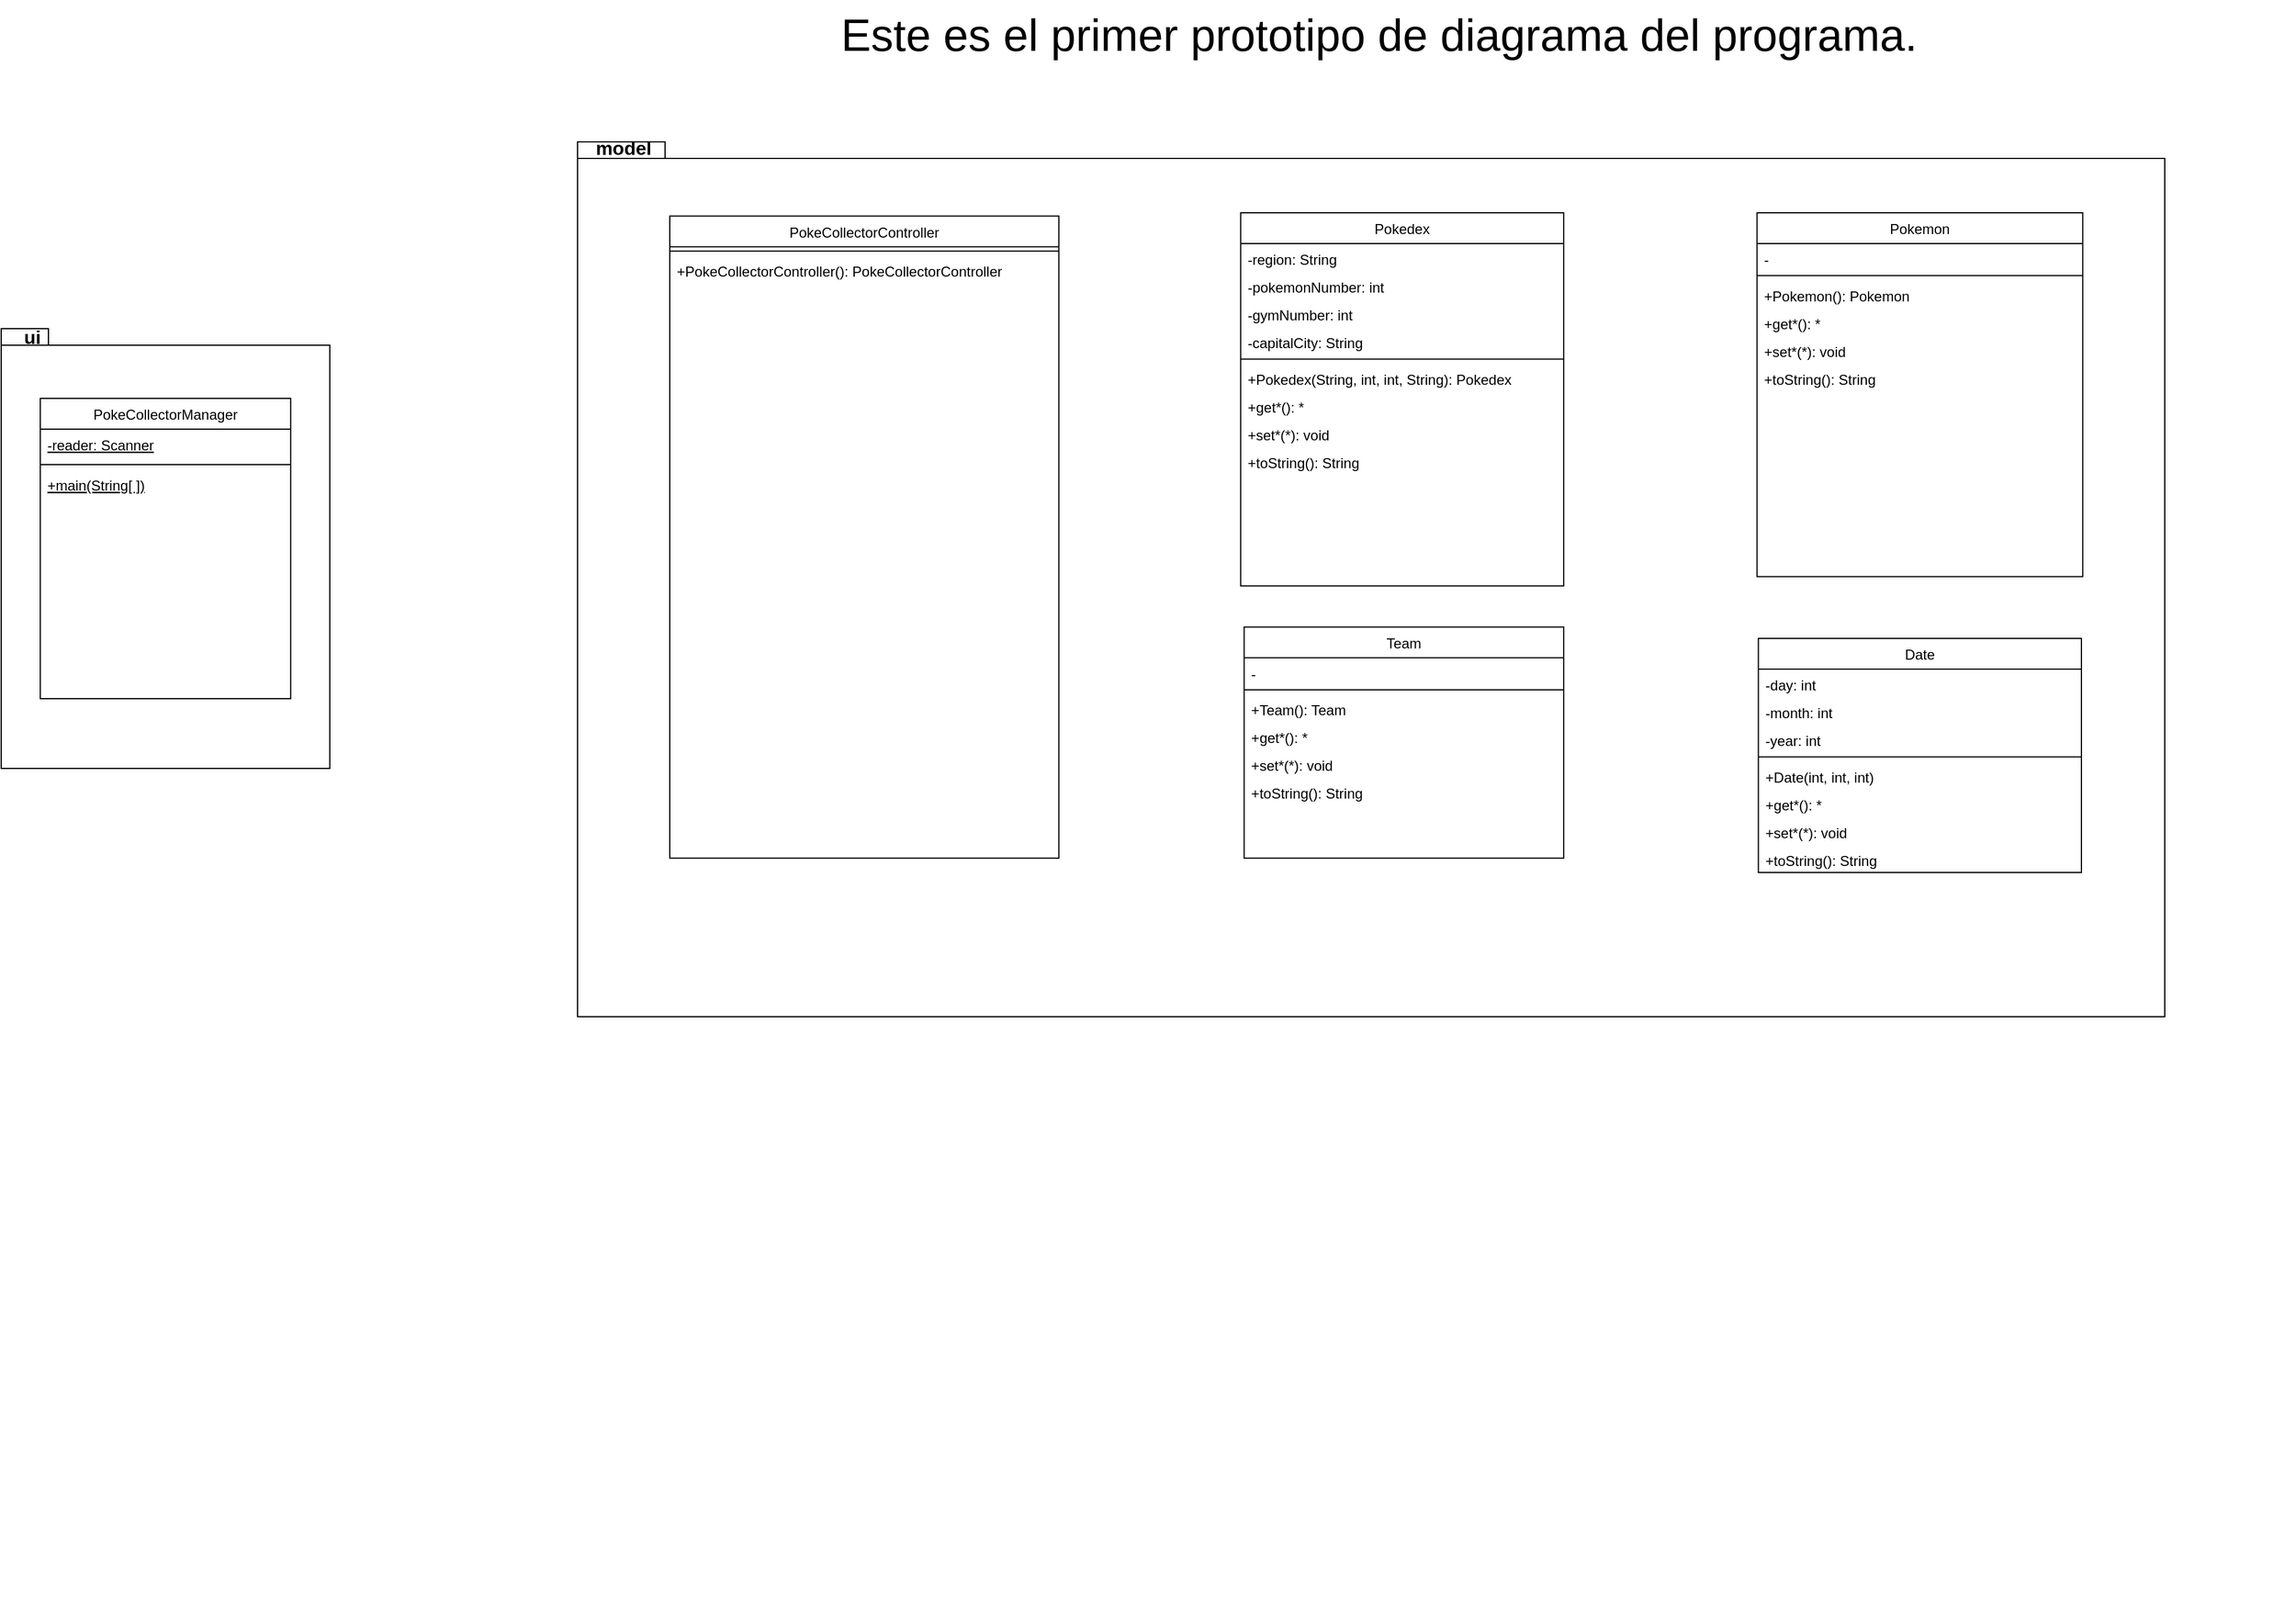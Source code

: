 <mxfile version="20.5.1" type="device"><diagram id="C5RBs43oDa-KdzZeNtuy" name="Page-1"><mxGraphModel dx="3720" dy="2642" grid="1" gridSize="10" guides="1" tooltips="1" connect="1" arrows="1" fold="1" page="1" pageScale="1" pageWidth="827" pageHeight="1169" math="0" shadow="0"><root><mxCell id="WIyWlLk6GJQsqaUBKTNV-0"/><mxCell id="WIyWlLk6GJQsqaUBKTNV-1" parent="WIyWlLk6GJQsqaUBKTNV-0"/><mxCell id="iSvfDCIpd0G1INtYwZN1-61" value="" style="group" parent="WIyWlLk6GJQsqaUBKTNV-1" vertex="1" connectable="0"><mxGeometry x="-500" y="98" width="450" height="473" as="geometry"/></mxCell><mxCell id="iSvfDCIpd0G1INtYwZN1-53" value="" style="shape=folder;fontStyle=1;spacingTop=10;tabWidth=40;tabHeight=14;tabPosition=left;html=1;" parent="iSvfDCIpd0G1INtYwZN1-61" vertex="1"><mxGeometry width="277.941" height="372" as="geometry"/></mxCell><mxCell id="iSvfDCIpd0G1INtYwZN1-55" value="ui" style="text;strokeColor=none;fillColor=none;html=1;fontSize=16;fontStyle=1;verticalAlign=middle;align=center;" parent="iSvfDCIpd0G1INtYwZN1-61" vertex="1"><mxGeometry x="13.235" width="26.471" height="14.308" as="geometry"/></mxCell><mxCell id="zkfFHV4jXpPFQw0GAbJ--0" value="PokeCollectorManager" style="swimlane;fontStyle=0;align=center;verticalAlign=top;childLayout=stackLayout;horizontal=1;startSize=26;horizontalStack=0;resizeParent=1;resizeLast=0;collapsible=1;marginBottom=0;rounded=0;shadow=0;strokeWidth=1;" parent="iSvfDCIpd0G1INtYwZN1-61" vertex="1"><mxGeometry x="33.088" y="59" width="211.765" height="254" as="geometry"><mxRectangle x="230" y="140" width="160" height="26" as="alternateBounds"/></mxGeometry></mxCell><mxCell id="GXTYJlBUm4R1N5sfBBOL-35" value="-reader: Scanner" style="text;align=left;verticalAlign=top;spacingLeft=4;spacingRight=4;overflow=hidden;rotatable=0;points=[[0,0.5],[1,0.5]];portConstraint=eastwest;fontStyle=4" parent="zkfFHV4jXpPFQw0GAbJ--0" vertex="1"><mxGeometry y="26" width="211.765" height="26" as="geometry"/></mxCell><mxCell id="zkfFHV4jXpPFQw0GAbJ--4" value="" style="line;html=1;strokeWidth=1;align=left;verticalAlign=middle;spacingTop=-1;spacingLeft=3;spacingRight=3;rotatable=0;labelPosition=right;points=[];portConstraint=eastwest;" parent="zkfFHV4jXpPFQw0GAbJ--0" vertex="1"><mxGeometry y="52" width="211.765" height="8" as="geometry"/></mxCell><mxCell id="zkfFHV4jXpPFQw0GAbJ--5" value="+main(String[ ])" style="text;align=left;verticalAlign=top;spacingLeft=4;spacingRight=4;overflow=hidden;rotatable=0;points=[[0,0.5],[1,0.5]];portConstraint=eastwest;fontStyle=4" parent="zkfFHV4jXpPFQw0GAbJ--0" vertex="1"><mxGeometry y="60" width="211.765" height="26" as="geometry"/></mxCell><mxCell id="iSvfDCIpd0G1INtYwZN1-60" value="" style="group;editable=0;" parent="WIyWlLk6GJQsqaUBKTNV-1" vertex="1" connectable="0"><mxGeometry x="-70" y="-60" width="1510" height="1240" as="geometry"/></mxCell><mxCell id="iSvfDCIpd0G1INtYwZN1-89" value="" style="endArrow=open;shadow=0;strokeWidth=1;rounded=0;endFill=1;edgeStyle=elbowEdgeStyle;elbow=vertical;" parent="iSvfDCIpd0G1INtYwZN1-60" edge="1"><mxGeometry x="0.5" y="41" relative="1" as="geometry"><mxPoint x="546.476" y="467.036" as="sourcePoint"/><mxPoint x="546.476" y="552.117" as="targetPoint"/><mxPoint x="-40" y="32" as="offset"/></mxGeometry></mxCell><mxCell id="iSvfDCIpd0G1INtYwZN1-90" value="1" style="resizable=0;align=left;verticalAlign=bottom;labelBackgroundColor=none;fontSize=12;" parent="iSvfDCIpd0G1INtYwZN1-89" connectable="0" vertex="1"><mxGeometry x="-1" relative="1" as="geometry"><mxPoint x="-10" y="24" as="offset"/></mxGeometry></mxCell><mxCell id="iSvfDCIpd0G1INtYwZN1-91" value="1" style="resizable=0;align=right;verticalAlign=bottom;labelBackgroundColor=none;fontSize=12;" parent="iSvfDCIpd0G1INtYwZN1-89" connectable="0" vertex="1"><mxGeometry x="1" relative="1" as="geometry"><mxPoint y="-10" as="offset"/></mxGeometry></mxCell><mxCell id="iSvfDCIpd0G1INtYwZN1-92" value="visitorTeam" style="text;html=1;resizable=0;points=[];;align=center;verticalAlign=middle;labelBackgroundColor=none;rounded=0;shadow=0;strokeWidth=1;fontSize=12;" parent="iSvfDCIpd0G1INtYwZN1-89" vertex="1" connectable="0"><mxGeometry x="0.5" y="49" relative="1" as="geometry"><mxPoint x="-9" y="-27" as="offset"/></mxGeometry></mxCell><mxCell id="iSvfDCIpd0G1INtYwZN1-99" value="+get*(): *" style="text;align=left;verticalAlign=top;spacingLeft=4;spacingRight=4;overflow=hidden;rotatable=0;points=[[0,0.5],[1,0.5]];portConstraint=eastwest;" parent="iSvfDCIpd0G1INtYwZN1-60" vertex="1"><mxGeometry x="1208" y="371.095" width="230.095" height="23.533" as="geometry"/></mxCell><mxCell id="iSvfDCIpd0G1INtYwZN1-100" value="+set*(*): void" style="text;align=left;verticalAlign=top;spacingLeft=4;spacingRight=4;overflow=hidden;rotatable=0;points=[[0,0.5],[1,0.5]];portConstraint=eastwest;" parent="iSvfDCIpd0G1INtYwZN1-60" vertex="1"><mxGeometry x="1208" y="394.628" width="230.095" height="23.533" as="geometry"/></mxCell><mxCell id="iSvfDCIpd0G1INtYwZN1-101" value="+Scoreboard()" style="text;align=left;verticalAlign=top;spacingLeft=4;spacingRight=4;overflow=hidden;rotatable=0;points=[[0,0.5],[1,0.5]];portConstraint=eastwest;" parent="iSvfDCIpd0G1INtYwZN1-60" vertex="1"><mxGeometry x="1208" y="349.372" width="230.095" height="23.533" as="geometry"/></mxCell><mxCell id="iSvfDCIpd0G1INtYwZN1-102" value="" style="group;expand=0;editable=0;" parent="iSvfDCIpd0G1INtYwZN1-60" vertex="1" connectable="0"><mxGeometry width="1510.0" height="1240" as="geometry"/></mxCell><mxCell id="iSvfDCIpd0G1INtYwZN1-103" value="" style="shape=folder;fontStyle=1;spacingTop=10;tabWidth=40;tabHeight=14;tabPosition=left;html=1;editable=0;" parent="iSvfDCIpd0G1INtYwZN1-102" vertex="1"><mxGeometry x="57.52" width="1342.48" height="740" as="geometry"/></mxCell><mxCell id="zkfFHV4jXpPFQw0GAbJ--17" value="Pokemon" style="swimlane;fontStyle=0;align=center;verticalAlign=top;childLayout=stackLayout;horizontal=1;startSize=26;horizontalStack=0;resizeParent=1;resizeLast=0;collapsible=1;marginBottom=0;rounded=0;shadow=0;strokeWidth=1;" parent="iSvfDCIpd0G1INtYwZN1-102" vertex="1"><mxGeometry x="1055.141" y="59.992" width="275.5" height="307.737" as="geometry"><mxRectangle x="550" y="140" width="160" height="26" as="alternateBounds"/></mxGeometry></mxCell><mxCell id="GXTYJlBUm4R1N5sfBBOL-2" value="-" style="text;align=left;verticalAlign=top;spacingLeft=4;spacingRight=4;overflow=hidden;rotatable=0;points=[[0,0.5],[1,0.5]];portConstraint=eastwest;" parent="zkfFHV4jXpPFQw0GAbJ--17" vertex="1"><mxGeometry y="26" width="275.5" height="23.533" as="geometry"/></mxCell><mxCell id="zkfFHV4jXpPFQw0GAbJ--23" value="" style="line;html=1;strokeWidth=1;align=left;verticalAlign=middle;spacingTop=-1;spacingLeft=3;spacingRight=3;rotatable=0;labelPosition=right;points=[];portConstraint=eastwest;" parent="zkfFHV4jXpPFQw0GAbJ--17" vertex="1"><mxGeometry y="49.533" width="275.5" height="7.241" as="geometry"/></mxCell><mxCell id="iSvfDCIpd0G1INtYwZN1-139" value="+Pokemon(): Pokemon" style="text;align=left;verticalAlign=top;spacingLeft=4;spacingRight=4;overflow=hidden;rotatable=0;points=[[0,0.5],[1,0.5]];portConstraint=eastwest;" parent="zkfFHV4jXpPFQw0GAbJ--17" vertex="1"><mxGeometry y="56.774" width="275.5" height="23.533" as="geometry"/></mxCell><mxCell id="GXTYJlBUm4R1N5sfBBOL-6" value="+get*(): *" style="text;align=left;verticalAlign=top;spacingLeft=4;spacingRight=4;overflow=hidden;rotatable=0;points=[[0,0.5],[1,0.5]];portConstraint=eastwest;" parent="zkfFHV4jXpPFQw0GAbJ--17" vertex="1"><mxGeometry y="80.307" width="275.5" height="23.533" as="geometry"/></mxCell><mxCell id="GXTYJlBUm4R1N5sfBBOL-7" value="+set*(*): void" style="text;align=left;verticalAlign=top;spacingLeft=4;spacingRight=4;overflow=hidden;rotatable=0;points=[[0,0.5],[1,0.5]];portConstraint=eastwest;" parent="zkfFHV4jXpPFQw0GAbJ--17" vertex="1"><mxGeometry y="103.839" width="275.5" height="23.533" as="geometry"/></mxCell><mxCell id="GXTYJlBUm4R1N5sfBBOL-8" value="+toString(): String" style="text;align=left;verticalAlign=top;spacingLeft=4;spacingRight=4;overflow=hidden;rotatable=0;points=[[0,0.5],[1,0.5]];portConstraint=eastwest;" parent="zkfFHV4jXpPFQw0GAbJ--17" vertex="1"><mxGeometry y="127.372" width="275.5" height="23.533" as="geometry"/></mxCell><mxCell id="iSvfDCIpd0G1INtYwZN1-19" value="Pokedex" style="swimlane;fontStyle=0;align=center;verticalAlign=top;childLayout=stackLayout;horizontal=1;startSize=26;horizontalStack=0;resizeParent=1;resizeLast=0;collapsible=1;marginBottom=0;rounded=0;shadow=0;strokeWidth=1;" parent="iSvfDCIpd0G1INtYwZN1-102" vertex="1"><mxGeometry x="618.38" y="59.996" width="273.238" height="315.635" as="geometry"><mxRectangle x="550" y="140" width="160" height="26" as="alternateBounds"/></mxGeometry></mxCell><mxCell id="GXTYJlBUm4R1N5sfBBOL-10" value="-region: String" style="text;align=left;verticalAlign=top;spacingLeft=4;spacingRight=4;overflow=hidden;rotatable=0;points=[[0,0.5],[1,0.5]];portConstraint=eastwest;" parent="iSvfDCIpd0G1INtYwZN1-19" vertex="1"><mxGeometry y="26" width="273.238" height="23.533" as="geometry"/></mxCell><mxCell id="iSvfDCIpd0G1INtYwZN1-20" value="-pokemonNumber: int" style="text;align=left;verticalAlign=top;spacingLeft=4;spacingRight=4;overflow=hidden;rotatable=0;points=[[0,0.5],[1,0.5]];portConstraint=eastwest;rounded=0;shadow=0;html=0;" parent="iSvfDCIpd0G1INtYwZN1-19" vertex="1"><mxGeometry y="49.533" width="273.238" height="23.533" as="geometry"/></mxCell><mxCell id="GXTYJlBUm4R1N5sfBBOL-12" value="-gymNumber: int" style="text;align=left;verticalAlign=top;spacingLeft=4;spacingRight=4;overflow=hidden;rotatable=0;points=[[0,0.5],[1,0.5]];portConstraint=eastwest;" parent="iSvfDCIpd0G1INtYwZN1-19" vertex="1"><mxGeometry y="73.066" width="273.238" height="23.533" as="geometry"/></mxCell><mxCell id="GXTYJlBUm4R1N5sfBBOL-11" value="-capitalCity: String" style="text;align=left;verticalAlign=top;spacingLeft=4;spacingRight=4;overflow=hidden;rotatable=0;points=[[0,0.5],[1,0.5]];portConstraint=eastwest;" parent="iSvfDCIpd0G1INtYwZN1-19" vertex="1"><mxGeometry y="96.599" width="273.238" height="23.533" as="geometry"/></mxCell><mxCell id="iSvfDCIpd0G1INtYwZN1-23" value="" style="line;html=1;strokeWidth=1;align=left;verticalAlign=middle;spacingTop=-1;spacingLeft=3;spacingRight=3;rotatable=0;labelPosition=right;points=[];portConstraint=eastwest;" parent="iSvfDCIpd0G1INtYwZN1-19" vertex="1"><mxGeometry y="120.131" width="273.238" height="7.241" as="geometry"/></mxCell><mxCell id="iSvfDCIpd0G1INtYwZN1-131" value="+Pokedex(String, int, int, String): Pokedex" style="text;align=left;verticalAlign=top;spacingLeft=4;spacingRight=4;overflow=hidden;rotatable=0;points=[[0,0.5],[1,0.5]];portConstraint=eastwest;" parent="iSvfDCIpd0G1INtYwZN1-19" vertex="1"><mxGeometry y="127.372" width="273.238" height="23.533" as="geometry"/></mxCell><mxCell id="iSvfDCIpd0G1INtYwZN1-129" value="+get*(): *" style="text;align=left;verticalAlign=top;spacingLeft=4;spacingRight=4;overflow=hidden;rotatable=0;points=[[0,0.5],[1,0.5]];portConstraint=eastwest;" parent="iSvfDCIpd0G1INtYwZN1-19" vertex="1"><mxGeometry y="150.905" width="273.238" height="23.533" as="geometry"/></mxCell><mxCell id="iSvfDCIpd0G1INtYwZN1-130" value="+set*(*): void" style="text;align=left;verticalAlign=top;spacingLeft=4;spacingRight=4;overflow=hidden;rotatable=0;points=[[0,0.5],[1,0.5]];portConstraint=eastwest;" parent="iSvfDCIpd0G1INtYwZN1-19" vertex="1"><mxGeometry y="174.438" width="273.238" height="23.533" as="geometry"/></mxCell><mxCell id="GXTYJlBUm4R1N5sfBBOL-14" value="+toString(): String" style="text;align=left;verticalAlign=top;spacingLeft=4;spacingRight=4;overflow=hidden;rotatable=0;points=[[0,0.5],[1,0.5]];portConstraint=eastwest;" parent="iSvfDCIpd0G1INtYwZN1-19" vertex="1"><mxGeometry y="197.971" width="273.238" height="23.533" as="geometry"/></mxCell><mxCell id="iSvfDCIpd0G1INtYwZN1-7" value="Date" style="swimlane;fontStyle=0;align=center;verticalAlign=top;childLayout=stackLayout;horizontal=1;startSize=26;horizontalStack=0;resizeParent=1;resizeLast=0;collapsible=1;marginBottom=0;rounded=0;shadow=0;strokeWidth=1;" parent="iSvfDCIpd0G1INtYwZN1-102" vertex="1"><mxGeometry x="1056.274" y="419.998" width="273.238" height="197.971" as="geometry"><mxRectangle x="550" y="140" width="160" height="26" as="alternateBounds"/></mxGeometry></mxCell><mxCell id="iSvfDCIpd0G1INtYwZN1-8" value="-day: int" style="text;align=left;verticalAlign=top;spacingLeft=4;spacingRight=4;overflow=hidden;rotatable=0;points=[[0,0.5],[1,0.5]];portConstraint=eastwest;" parent="iSvfDCIpd0G1INtYwZN1-7" vertex="1"><mxGeometry y="26" width="273.238" height="23.533" as="geometry"/></mxCell><mxCell id="iSvfDCIpd0G1INtYwZN1-9" value="-month: int" style="text;align=left;verticalAlign=top;spacingLeft=4;spacingRight=4;overflow=hidden;rotatable=0;points=[[0,0.5],[1,0.5]];portConstraint=eastwest;rounded=0;shadow=0;html=0;" parent="iSvfDCIpd0G1INtYwZN1-7" vertex="1"><mxGeometry y="49.533" width="273.238" height="23.533" as="geometry"/></mxCell><mxCell id="iSvfDCIpd0G1INtYwZN1-10" value="-year: int" style="text;align=left;verticalAlign=top;spacingLeft=4;spacingRight=4;overflow=hidden;rotatable=0;points=[[0,0.5],[1,0.5]];portConstraint=eastwest;rounded=0;shadow=0;html=0;" parent="iSvfDCIpd0G1INtYwZN1-7" vertex="1"><mxGeometry y="73.066" width="273.238" height="23.533" as="geometry"/></mxCell><mxCell id="iSvfDCIpd0G1INtYwZN1-11" value="" style="line;html=1;strokeWidth=1;align=left;verticalAlign=middle;spacingTop=-1;spacingLeft=3;spacingRight=3;rotatable=0;labelPosition=right;points=[];portConstraint=eastwest;" parent="iSvfDCIpd0G1INtYwZN1-7" vertex="1"><mxGeometry y="96.599" width="273.238" height="7.241" as="geometry"/></mxCell><mxCell id="iSvfDCIpd0G1INtYwZN1-12" value="+Date(int, int, int)" style="text;align=left;verticalAlign=top;spacingLeft=4;spacingRight=4;overflow=hidden;rotatable=0;points=[[0,0.5],[1,0.5]];portConstraint=eastwest;" parent="iSvfDCIpd0G1INtYwZN1-7" vertex="1"><mxGeometry y="103.839" width="273.238" height="23.533" as="geometry"/></mxCell><mxCell id="iSvfDCIpd0G1INtYwZN1-13" value="+get*(): *" style="text;align=left;verticalAlign=top;spacingLeft=4;spacingRight=4;overflow=hidden;rotatable=0;points=[[0,0.5],[1,0.5]];portConstraint=eastwest;" parent="iSvfDCIpd0G1INtYwZN1-7" vertex="1"><mxGeometry y="127.372" width="273.238" height="23.533" as="geometry"/></mxCell><mxCell id="iSvfDCIpd0G1INtYwZN1-14" value="+set*(*): void" style="text;align=left;verticalAlign=top;spacingLeft=4;spacingRight=4;overflow=hidden;rotatable=0;points=[[0,0.5],[1,0.5]];portConstraint=eastwest;" parent="iSvfDCIpd0G1INtYwZN1-7" vertex="1"><mxGeometry y="150.905" width="273.238" height="23.533" as="geometry"/></mxCell><mxCell id="GXTYJlBUm4R1N5sfBBOL-1" value="+toString(): String" style="text;align=left;verticalAlign=top;spacingLeft=4;spacingRight=4;overflow=hidden;rotatable=0;points=[[0,0.5],[1,0.5]];portConstraint=eastwest;" parent="iSvfDCIpd0G1INtYwZN1-7" vertex="1"><mxGeometry y="174.438" width="273.238" height="23.533" as="geometry"/></mxCell><mxCell id="GXTYJlBUm4R1N5sfBBOL-19" value="PokeCollectorController" style="swimlane;fontStyle=0;align=center;verticalAlign=top;childLayout=stackLayout;horizontal=1;startSize=26;horizontalStack=0;resizeParent=1;resizeLast=0;collapsible=1;marginBottom=0;rounded=0;shadow=0;strokeWidth=1;" parent="iSvfDCIpd0G1INtYwZN1-102" vertex="1"><mxGeometry x="135.509" y="62.781" width="329.105" height="543.066" as="geometry"><mxRectangle x="230" y="140" width="160" height="26" as="alternateBounds"/></mxGeometry></mxCell><mxCell id="GXTYJlBUm4R1N5sfBBOL-20" value="" style="line;html=1;strokeWidth=1;align=left;verticalAlign=middle;spacingTop=-1;spacingLeft=3;spacingRight=3;rotatable=0;labelPosition=right;points=[];portConstraint=eastwest;" parent="GXTYJlBUm4R1N5sfBBOL-19" vertex="1"><mxGeometry y="26" width="329.105" height="7.241" as="geometry"/></mxCell><mxCell id="yguJW5g3dGs88SV1Xy2j-0" value="+PokeCollectorController(): PokeCollectorController" style="text;align=left;verticalAlign=top;spacingLeft=4;spacingRight=4;overflow=hidden;rotatable=0;points=[[0,0.5],[1,0.5]];portConstraint=eastwest;" parent="GXTYJlBUm4R1N5sfBBOL-19" vertex="1"><mxGeometry y="33.241" width="329.105" height="23.533" as="geometry"/></mxCell><mxCell id="iSvfDCIpd0G1INtYwZN1-30" value="Team" style="swimlane;fontStyle=0;align=center;verticalAlign=top;childLayout=stackLayout;horizontal=1;startSize=26;horizontalStack=0;resizeParent=1;resizeLast=0;collapsible=1;marginBottom=0;rounded=0;shadow=0;strokeWidth=1;" parent="iSvfDCIpd0G1INtYwZN1-102" vertex="1"><mxGeometry x="621.309" y="410.338" width="270.309" height="195.504" as="geometry"><mxRectangle x="550" y="140" width="160" height="26" as="alternateBounds"/></mxGeometry></mxCell><mxCell id="iSvfDCIpd0G1INtYwZN1-36" value="-" style="text;align=left;verticalAlign=top;spacingLeft=4;spacingRight=4;overflow=hidden;rotatable=0;points=[[0,0.5],[1,0.5]];portConstraint=eastwest;" parent="iSvfDCIpd0G1INtYwZN1-30" vertex="1"><mxGeometry y="26" width="270.309" height="23.533" as="geometry"/></mxCell><mxCell id="iSvfDCIpd0G1INtYwZN1-31" value="" style="line;html=1;strokeWidth=1;align=left;verticalAlign=middle;spacingTop=-1;spacingLeft=3;spacingRight=3;rotatable=0;labelPosition=right;points=[];portConstraint=eastwest;" parent="iSvfDCIpd0G1INtYwZN1-30" vertex="1"><mxGeometry y="49.533" width="270.309" height="7.241" as="geometry"/></mxCell><mxCell id="iSvfDCIpd0G1INtYwZN1-47" value="+Team(): Team" style="text;align=left;verticalAlign=top;spacingLeft=4;spacingRight=4;overflow=hidden;rotatable=0;points=[[0,0.5],[1,0.5]];portConstraint=eastwest;" parent="iSvfDCIpd0G1INtYwZN1-30" vertex="1"><mxGeometry y="56.774" width="270.309" height="23.533" as="geometry"/></mxCell><mxCell id="GXTYJlBUm4R1N5sfBBOL-17" value="+get*(): *" style="text;align=left;verticalAlign=top;spacingLeft=4;spacingRight=4;overflow=hidden;rotatable=0;points=[[0,0.5],[1,0.5]];portConstraint=eastwest;" parent="iSvfDCIpd0G1INtYwZN1-30" vertex="1"><mxGeometry y="80.307" width="270.309" height="23.533" as="geometry"/></mxCell><mxCell id="GXTYJlBUm4R1N5sfBBOL-18" value="+set*(*): void" style="text;align=left;verticalAlign=top;spacingLeft=4;spacingRight=4;overflow=hidden;rotatable=0;points=[[0,0.5],[1,0.5]];portConstraint=eastwest;" parent="iSvfDCIpd0G1INtYwZN1-30" vertex="1"><mxGeometry y="103.839" width="270.309" height="23.533" as="geometry"/></mxCell><mxCell id="yguJW5g3dGs88SV1Xy2j-3" value="+toString(): String" style="text;align=left;verticalAlign=top;spacingLeft=4;spacingRight=4;overflow=hidden;rotatable=0;points=[[0,0.5],[1,0.5]];portConstraint=eastwest;" parent="iSvfDCIpd0G1INtYwZN1-30" vertex="1"><mxGeometry y="127.372" width="270.309" height="23.533" as="geometry"/></mxCell><mxCell id="iSvfDCIpd0G1INtYwZN1-104" value="model" style="text;strokeColor=none;fillColor=none;html=1;fontSize=16;fontStyle=1;verticalAlign=middle;align=center;" parent="iSvfDCIpd0G1INtYwZN1-102" vertex="1"><mxGeometry x="-18.642" width="230.095" height="9.051" as="geometry"/></mxCell><mxCell id="nNljfbRIiQ_Vxqzeg1eN-5" value="&lt;font style=&quot;font-size: 38px;&quot;&gt;Este es el primer prototipo de diagrama del programa.&lt;/font&gt;" style="text;html=1;align=center;verticalAlign=middle;resizable=0;points=[];autosize=1;strokeColor=none;fillColor=none;" vertex="1" parent="WIyWlLk6GJQsqaUBKTNV-1"><mxGeometry x="200" y="-180" width="930" height="60" as="geometry"/></mxCell></root></mxGraphModel></diagram></mxfile>